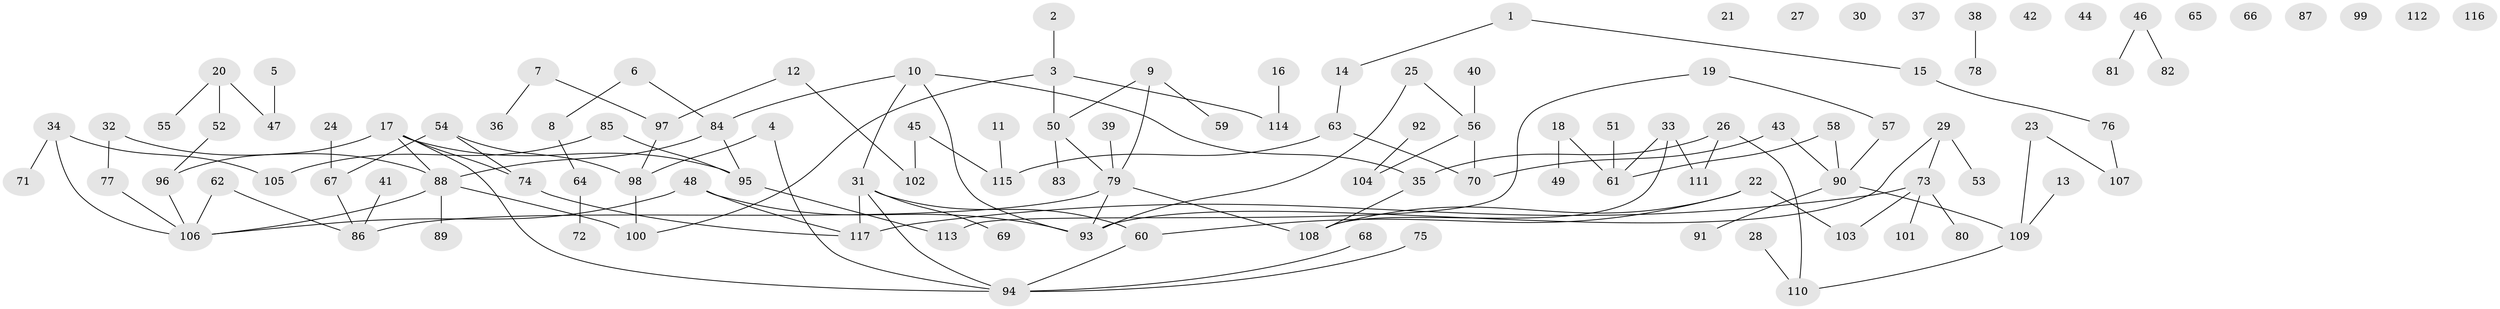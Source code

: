 // Generated by graph-tools (version 1.1) at 2025/13/03/09/25 04:13:12]
// undirected, 117 vertices, 127 edges
graph export_dot {
graph [start="1"]
  node [color=gray90,style=filled];
  1;
  2;
  3;
  4;
  5;
  6;
  7;
  8;
  9;
  10;
  11;
  12;
  13;
  14;
  15;
  16;
  17;
  18;
  19;
  20;
  21;
  22;
  23;
  24;
  25;
  26;
  27;
  28;
  29;
  30;
  31;
  32;
  33;
  34;
  35;
  36;
  37;
  38;
  39;
  40;
  41;
  42;
  43;
  44;
  45;
  46;
  47;
  48;
  49;
  50;
  51;
  52;
  53;
  54;
  55;
  56;
  57;
  58;
  59;
  60;
  61;
  62;
  63;
  64;
  65;
  66;
  67;
  68;
  69;
  70;
  71;
  72;
  73;
  74;
  75;
  76;
  77;
  78;
  79;
  80;
  81;
  82;
  83;
  84;
  85;
  86;
  87;
  88;
  89;
  90;
  91;
  92;
  93;
  94;
  95;
  96;
  97;
  98;
  99;
  100;
  101;
  102;
  103;
  104;
  105;
  106;
  107;
  108;
  109;
  110;
  111;
  112;
  113;
  114;
  115;
  116;
  117;
  1 -- 14;
  1 -- 15;
  2 -- 3;
  3 -- 50;
  3 -- 100;
  3 -- 114;
  4 -- 94;
  4 -- 98;
  5 -- 47;
  6 -- 8;
  6 -- 84;
  7 -- 36;
  7 -- 97;
  8 -- 64;
  9 -- 50;
  9 -- 59;
  9 -- 79;
  10 -- 31;
  10 -- 35;
  10 -- 84;
  10 -- 93;
  11 -- 115;
  12 -- 97;
  12 -- 102;
  13 -- 109;
  14 -- 63;
  15 -- 76;
  16 -- 114;
  17 -- 74;
  17 -- 88;
  17 -- 94;
  17 -- 95;
  17 -- 96;
  18 -- 49;
  18 -- 61;
  19 -- 57;
  19 -- 113;
  20 -- 47;
  20 -- 52;
  20 -- 55;
  22 -- 60;
  22 -- 103;
  22 -- 108;
  23 -- 107;
  23 -- 109;
  24 -- 67;
  25 -- 56;
  25 -- 93;
  26 -- 35;
  26 -- 110;
  26 -- 111;
  28 -- 110;
  29 -- 53;
  29 -- 73;
  29 -- 93;
  31 -- 60;
  31 -- 69;
  31 -- 94;
  31 -- 117;
  32 -- 77;
  32 -- 88;
  33 -- 61;
  33 -- 108;
  33 -- 111;
  34 -- 71;
  34 -- 105;
  34 -- 106;
  35 -- 108;
  38 -- 78;
  39 -- 79;
  40 -- 56;
  41 -- 86;
  43 -- 70;
  43 -- 90;
  45 -- 102;
  45 -- 115;
  46 -- 81;
  46 -- 82;
  48 -- 93;
  48 -- 106;
  48 -- 117;
  50 -- 79;
  50 -- 83;
  51 -- 61;
  52 -- 96;
  54 -- 67;
  54 -- 74;
  54 -- 98;
  56 -- 70;
  56 -- 104;
  57 -- 90;
  58 -- 61;
  58 -- 90;
  60 -- 94;
  62 -- 86;
  62 -- 106;
  63 -- 70;
  63 -- 115;
  64 -- 72;
  67 -- 86;
  68 -- 94;
  73 -- 80;
  73 -- 101;
  73 -- 103;
  73 -- 117;
  74 -- 117;
  75 -- 94;
  76 -- 107;
  77 -- 106;
  79 -- 86;
  79 -- 93;
  79 -- 108;
  84 -- 88;
  84 -- 95;
  85 -- 95;
  85 -- 105;
  88 -- 89;
  88 -- 100;
  88 -- 106;
  90 -- 91;
  90 -- 109;
  92 -- 104;
  95 -- 113;
  96 -- 106;
  97 -- 98;
  98 -- 100;
  109 -- 110;
}
